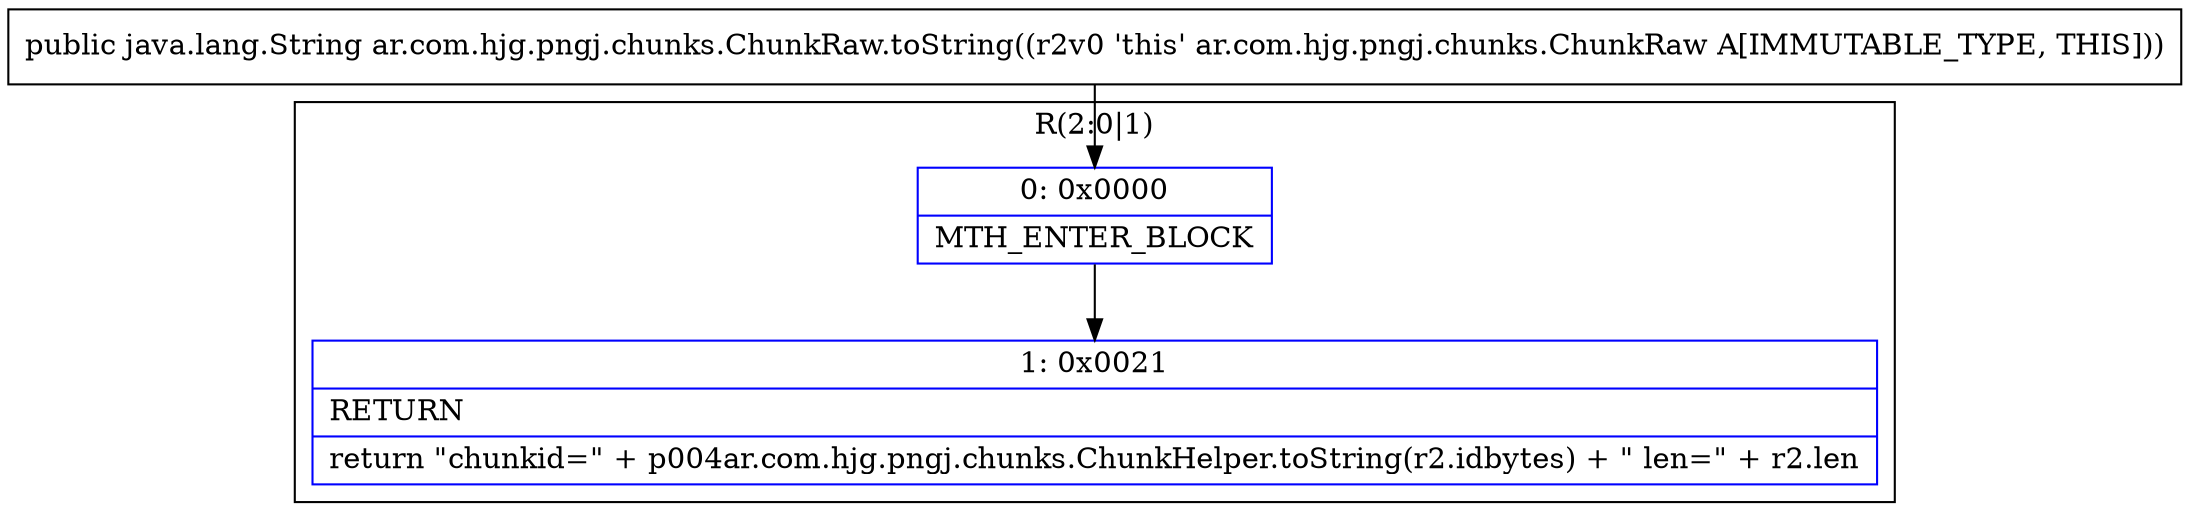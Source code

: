 digraph "CFG forar.com.hjg.pngj.chunks.ChunkRaw.toString()Ljava\/lang\/String;" {
subgraph cluster_Region_17389883 {
label = "R(2:0|1)";
node [shape=record,color=blue];
Node_0 [shape=record,label="{0\:\ 0x0000|MTH_ENTER_BLOCK\l}"];
Node_1 [shape=record,label="{1\:\ 0x0021|RETURN\l|return \"chunkid=\" + p004ar.com.hjg.pngj.chunks.ChunkHelper.toString(r2.idbytes) + \" len=\" + r2.len\l}"];
}
MethodNode[shape=record,label="{public java.lang.String ar.com.hjg.pngj.chunks.ChunkRaw.toString((r2v0 'this' ar.com.hjg.pngj.chunks.ChunkRaw A[IMMUTABLE_TYPE, THIS])) }"];
MethodNode -> Node_0;
Node_0 -> Node_1;
}

